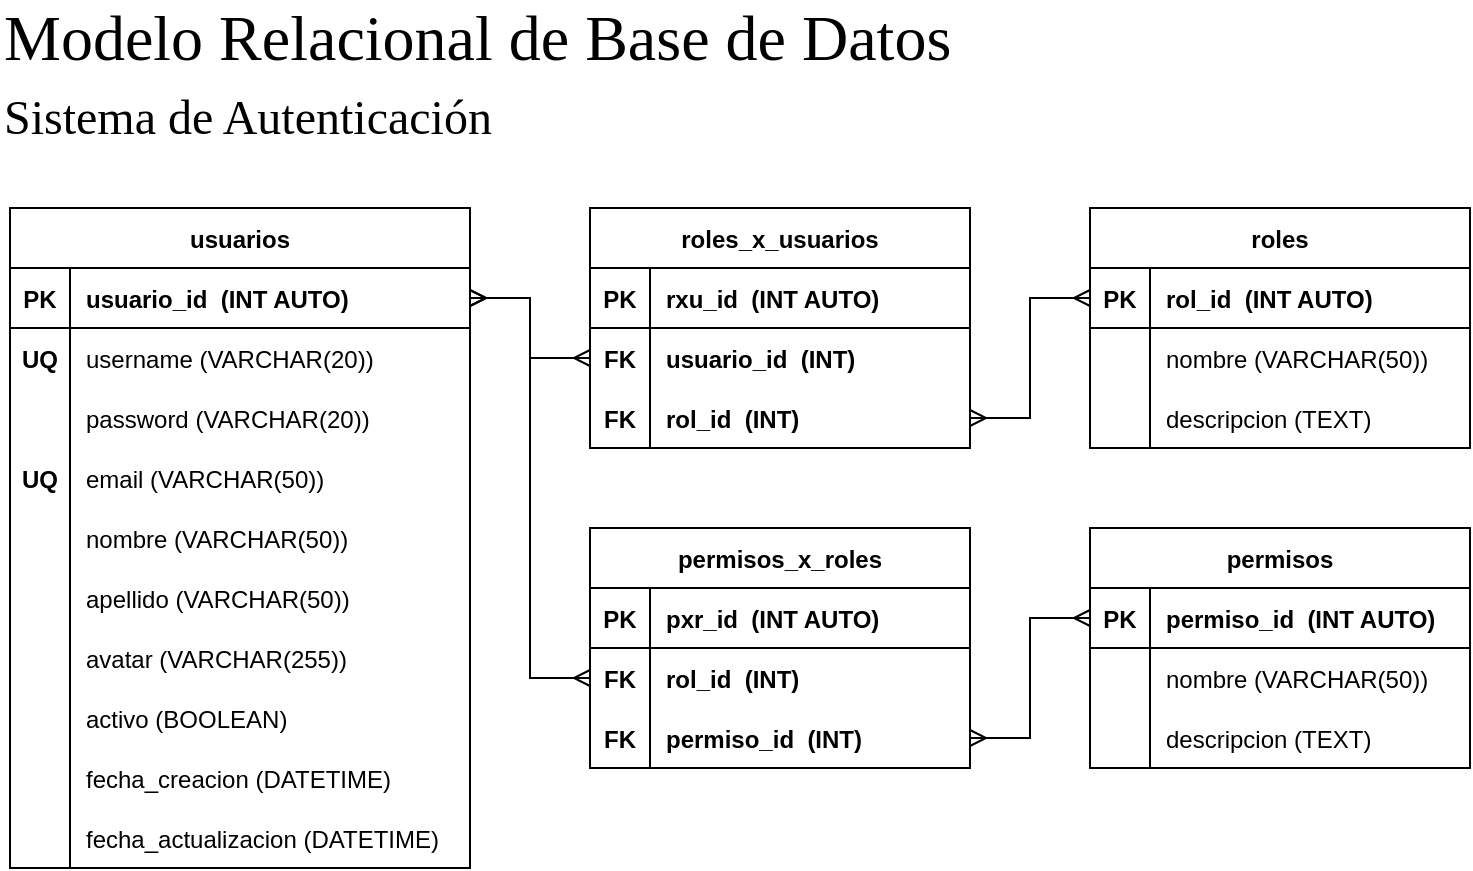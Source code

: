 <mxfile version="21.0.6" type="device"><diagram name="Página-1" id="ojm-HywLUrTd5efjHNQ1"><mxGraphModel dx="925" dy="497" grid="1" gridSize="10" guides="1" tooltips="1" connect="1" arrows="1" fold="1" page="1" pageScale="1" pageWidth="400" pageHeight="200" math="0" shadow="0"><root><mxCell id="0"/><mxCell id="1" parent="0"/><mxCell id="cV-v3fJ_MKIPcGx-4in4-2" value="usuarios" style="shape=table;startSize=30;container=1;collapsible=1;childLayout=tableLayout;fixedRows=1;rowLines=0;fontStyle=1;align=center;resizeLast=1;" parent="1" vertex="1"><mxGeometry x="20" y="120" width="230" height="330" as="geometry"/></mxCell><mxCell id="cV-v3fJ_MKIPcGx-4in4-3" value="" style="shape=tableRow;horizontal=0;startSize=0;swimlaneHead=0;swimlaneBody=0;fillColor=none;collapsible=0;dropTarget=0;points=[[0,0.5],[1,0.5]];portConstraint=eastwest;top=0;left=0;right=0;bottom=1;" parent="cV-v3fJ_MKIPcGx-4in4-2" vertex="1"><mxGeometry y="30" width="230" height="30" as="geometry"/></mxCell><mxCell id="cV-v3fJ_MKIPcGx-4in4-4" value="PK" style="shape=partialRectangle;connectable=0;fillColor=none;top=0;left=0;bottom=0;right=0;fontStyle=1;overflow=hidden;" parent="cV-v3fJ_MKIPcGx-4in4-3" vertex="1"><mxGeometry width="30" height="30" as="geometry"><mxRectangle width="30" height="30" as="alternateBounds"/></mxGeometry></mxCell><mxCell id="cV-v3fJ_MKIPcGx-4in4-5" value="usuario_id  (INT AUTO)" style="shape=partialRectangle;connectable=0;fillColor=none;top=0;left=0;bottom=0;right=0;align=left;spacingLeft=6;fontStyle=1;overflow=hidden;" parent="cV-v3fJ_MKIPcGx-4in4-3" vertex="1"><mxGeometry x="30" width="200" height="30" as="geometry"><mxRectangle width="200" height="30" as="alternateBounds"/></mxGeometry></mxCell><mxCell id="cV-v3fJ_MKIPcGx-4in4-6" value="" style="shape=tableRow;horizontal=0;startSize=0;swimlaneHead=0;swimlaneBody=0;fillColor=none;collapsible=0;dropTarget=0;points=[[0,0.5],[1,0.5]];portConstraint=eastwest;top=0;left=0;right=0;bottom=0;" parent="cV-v3fJ_MKIPcGx-4in4-2" vertex="1"><mxGeometry y="60" width="230" height="30" as="geometry"/></mxCell><mxCell id="cV-v3fJ_MKIPcGx-4in4-7" value="UQ" style="shape=partialRectangle;connectable=0;fillColor=none;top=0;left=0;bottom=0;right=0;editable=1;overflow=hidden;fontStyle=1" parent="cV-v3fJ_MKIPcGx-4in4-6" vertex="1"><mxGeometry width="30" height="30" as="geometry"><mxRectangle width="30" height="30" as="alternateBounds"/></mxGeometry></mxCell><mxCell id="cV-v3fJ_MKIPcGx-4in4-8" value="username (VARCHAR(20))" style="shape=partialRectangle;connectable=0;fillColor=none;top=0;left=0;bottom=0;right=0;align=left;spacingLeft=6;overflow=hidden;" parent="cV-v3fJ_MKIPcGx-4in4-6" vertex="1"><mxGeometry x="30" width="200" height="30" as="geometry"><mxRectangle width="200" height="30" as="alternateBounds"/></mxGeometry></mxCell><mxCell id="5_ifosYDNg-IMWrI-g5x-1" value="" style="shape=tableRow;horizontal=0;startSize=0;swimlaneHead=0;swimlaneBody=0;fillColor=none;collapsible=0;dropTarget=0;points=[[0,0.5],[1,0.5]];portConstraint=eastwest;top=0;left=0;right=0;bottom=0;" parent="cV-v3fJ_MKIPcGx-4in4-2" vertex="1"><mxGeometry y="90" width="230" height="30" as="geometry"/></mxCell><mxCell id="5_ifosYDNg-IMWrI-g5x-2" value="" style="shape=partialRectangle;connectable=0;fillColor=none;top=0;left=0;bottom=0;right=0;editable=1;overflow=hidden;" parent="5_ifosYDNg-IMWrI-g5x-1" vertex="1"><mxGeometry width="30" height="30" as="geometry"><mxRectangle width="30" height="30" as="alternateBounds"/></mxGeometry></mxCell><mxCell id="5_ifosYDNg-IMWrI-g5x-3" value="password (VARCHAR(20))" style="shape=partialRectangle;connectable=0;fillColor=none;top=0;left=0;bottom=0;right=0;align=left;spacingLeft=6;overflow=hidden;" parent="5_ifosYDNg-IMWrI-g5x-1" vertex="1"><mxGeometry x="30" width="200" height="30" as="geometry"><mxRectangle width="200" height="30" as="alternateBounds"/></mxGeometry></mxCell><mxCell id="5_ifosYDNg-IMWrI-g5x-10" value="" style="shape=tableRow;horizontal=0;startSize=0;swimlaneHead=0;swimlaneBody=0;fillColor=none;collapsible=0;dropTarget=0;points=[[0,0.5],[1,0.5]];portConstraint=eastwest;top=0;left=0;right=0;bottom=0;" parent="cV-v3fJ_MKIPcGx-4in4-2" vertex="1"><mxGeometry y="120" width="230" height="30" as="geometry"/></mxCell><mxCell id="5_ifosYDNg-IMWrI-g5x-11" value="" style="shape=partialRectangle;connectable=0;fillColor=none;top=0;left=0;bottom=0;right=0;editable=1;overflow=hidden;" parent="5_ifosYDNg-IMWrI-g5x-10" vertex="1"><mxGeometry width="30" height="30" as="geometry"><mxRectangle width="30" height="30" as="alternateBounds"/></mxGeometry></mxCell><mxCell id="5_ifosYDNg-IMWrI-g5x-12" value="email (VARCHAR(50))" style="shape=partialRectangle;connectable=0;fillColor=none;top=0;left=0;bottom=0;right=0;align=left;spacingLeft=6;overflow=hidden;" parent="5_ifosYDNg-IMWrI-g5x-10" vertex="1"><mxGeometry x="30" width="200" height="30" as="geometry"><mxRectangle width="200" height="30" as="alternateBounds"/></mxGeometry></mxCell><mxCell id="5_ifosYDNg-IMWrI-g5x-4" value="" style="shape=tableRow;horizontal=0;startSize=0;swimlaneHead=0;swimlaneBody=0;fillColor=none;collapsible=0;dropTarget=0;points=[[0,0.5],[1,0.5]];portConstraint=eastwest;top=0;left=0;right=0;bottom=0;" parent="cV-v3fJ_MKIPcGx-4in4-2" vertex="1"><mxGeometry y="150" width="230" height="30" as="geometry"/></mxCell><mxCell id="5_ifosYDNg-IMWrI-g5x-5" value="" style="shape=partialRectangle;connectable=0;fillColor=none;top=0;left=0;bottom=0;right=0;editable=1;overflow=hidden;" parent="5_ifosYDNg-IMWrI-g5x-4" vertex="1"><mxGeometry width="30" height="30" as="geometry"><mxRectangle width="30" height="30" as="alternateBounds"/></mxGeometry></mxCell><mxCell id="5_ifosYDNg-IMWrI-g5x-6" value="nombre (VARCHAR(50))" style="shape=partialRectangle;connectable=0;fillColor=none;top=0;left=0;bottom=0;right=0;align=left;spacingLeft=6;overflow=hidden;" parent="5_ifosYDNg-IMWrI-g5x-4" vertex="1"><mxGeometry x="30" width="200" height="30" as="geometry"><mxRectangle width="200" height="30" as="alternateBounds"/></mxGeometry></mxCell><mxCell id="5_ifosYDNg-IMWrI-g5x-7" value="" style="shape=tableRow;horizontal=0;startSize=0;swimlaneHead=0;swimlaneBody=0;fillColor=none;collapsible=0;dropTarget=0;points=[[0,0.5],[1,0.5]];portConstraint=eastwest;top=0;left=0;right=0;bottom=0;" parent="cV-v3fJ_MKIPcGx-4in4-2" vertex="1"><mxGeometry y="180" width="230" height="30" as="geometry"/></mxCell><mxCell id="5_ifosYDNg-IMWrI-g5x-8" value="" style="shape=partialRectangle;connectable=0;fillColor=none;top=0;left=0;bottom=0;right=0;editable=1;overflow=hidden;" parent="5_ifosYDNg-IMWrI-g5x-7" vertex="1"><mxGeometry width="30" height="30" as="geometry"><mxRectangle width="30" height="30" as="alternateBounds"/></mxGeometry></mxCell><mxCell id="5_ifosYDNg-IMWrI-g5x-9" value="apellido (VARCHAR(50))" style="shape=partialRectangle;connectable=0;fillColor=none;top=0;left=0;bottom=0;right=0;align=left;spacingLeft=6;overflow=hidden;" parent="5_ifosYDNg-IMWrI-g5x-7" vertex="1"><mxGeometry x="30" width="200" height="30" as="geometry"><mxRectangle width="200" height="30" as="alternateBounds"/></mxGeometry></mxCell><mxCell id="cV-v3fJ_MKIPcGx-4in4-12" value="" style="shape=tableRow;horizontal=0;startSize=0;swimlaneHead=0;swimlaneBody=0;fillColor=none;collapsible=0;dropTarget=0;points=[[0,0.5],[1,0.5]];portConstraint=eastwest;top=0;left=0;right=0;bottom=0;" parent="cV-v3fJ_MKIPcGx-4in4-2" vertex="1"><mxGeometry y="210" width="230" height="30" as="geometry"/></mxCell><mxCell id="cV-v3fJ_MKIPcGx-4in4-13" value="" style="shape=partialRectangle;connectable=0;fillColor=none;top=0;left=0;bottom=0;right=0;editable=1;overflow=hidden;" parent="cV-v3fJ_MKIPcGx-4in4-12" vertex="1"><mxGeometry width="30" height="30" as="geometry"><mxRectangle width="30" height="30" as="alternateBounds"/></mxGeometry></mxCell><mxCell id="cV-v3fJ_MKIPcGx-4in4-14" value="avatar (VARCHAR(255))" style="shape=partialRectangle;connectable=0;fillColor=none;top=0;left=0;bottom=0;right=0;align=left;spacingLeft=6;overflow=hidden;" parent="cV-v3fJ_MKIPcGx-4in4-12" vertex="1"><mxGeometry x="30" width="200" height="30" as="geometry"><mxRectangle width="200" height="30" as="alternateBounds"/></mxGeometry></mxCell><mxCell id="5_ifosYDNg-IMWrI-g5x-14" value="" style="shape=tableRow;horizontal=0;startSize=0;swimlaneHead=0;swimlaneBody=0;fillColor=none;collapsible=0;dropTarget=0;points=[[0,0.5],[1,0.5]];portConstraint=eastwest;top=0;left=0;right=0;bottom=0;" parent="cV-v3fJ_MKIPcGx-4in4-2" vertex="1"><mxGeometry y="240" width="230" height="30" as="geometry"/></mxCell><mxCell id="5_ifosYDNg-IMWrI-g5x-15" value="" style="shape=partialRectangle;connectable=0;fillColor=none;top=0;left=0;bottom=0;right=0;editable=1;overflow=hidden;" parent="5_ifosYDNg-IMWrI-g5x-14" vertex="1"><mxGeometry width="30" height="30" as="geometry"><mxRectangle width="30" height="30" as="alternateBounds"/></mxGeometry></mxCell><mxCell id="5_ifosYDNg-IMWrI-g5x-16" value="activo (BOOLEAN)" style="shape=partialRectangle;connectable=0;fillColor=none;top=0;left=0;bottom=0;right=0;align=left;spacingLeft=6;overflow=hidden;" parent="5_ifosYDNg-IMWrI-g5x-14" vertex="1"><mxGeometry x="30" width="200" height="30" as="geometry"><mxRectangle width="200" height="30" as="alternateBounds"/></mxGeometry></mxCell><mxCell id="5_ifosYDNg-IMWrI-g5x-44" value="" style="shape=tableRow;horizontal=0;startSize=0;swimlaneHead=0;swimlaneBody=0;fillColor=none;collapsible=0;dropTarget=0;points=[[0,0.5],[1,0.5]];portConstraint=eastwest;top=0;left=0;right=0;bottom=0;" parent="cV-v3fJ_MKIPcGx-4in4-2" vertex="1"><mxGeometry y="270" width="230" height="30" as="geometry"/></mxCell><mxCell id="5_ifosYDNg-IMWrI-g5x-45" value="" style="shape=partialRectangle;connectable=0;fillColor=none;top=0;left=0;bottom=0;right=0;editable=1;overflow=hidden;" parent="5_ifosYDNg-IMWrI-g5x-44" vertex="1"><mxGeometry width="30" height="30" as="geometry"><mxRectangle width="30" height="30" as="alternateBounds"/></mxGeometry></mxCell><mxCell id="5_ifosYDNg-IMWrI-g5x-46" value="fecha_creacion (DATETIME)" style="shape=partialRectangle;connectable=0;fillColor=none;top=0;left=0;bottom=0;right=0;align=left;spacingLeft=6;overflow=hidden;" parent="5_ifosYDNg-IMWrI-g5x-44" vertex="1"><mxGeometry x="30" width="200" height="30" as="geometry"><mxRectangle width="200" height="30" as="alternateBounds"/></mxGeometry></mxCell><mxCell id="5_ifosYDNg-IMWrI-g5x-17" value="" style="shape=tableRow;horizontal=0;startSize=0;swimlaneHead=0;swimlaneBody=0;fillColor=none;collapsible=0;dropTarget=0;points=[[0,0.5],[1,0.5]];portConstraint=eastwest;top=0;left=0;right=0;bottom=0;" parent="cV-v3fJ_MKIPcGx-4in4-2" vertex="1"><mxGeometry y="300" width="230" height="30" as="geometry"/></mxCell><mxCell id="5_ifosYDNg-IMWrI-g5x-18" value="" style="shape=partialRectangle;connectable=0;fillColor=none;top=0;left=0;bottom=0;right=0;editable=1;overflow=hidden;" parent="5_ifosYDNg-IMWrI-g5x-17" vertex="1"><mxGeometry width="30" height="30" as="geometry"><mxRectangle width="30" height="30" as="alternateBounds"/></mxGeometry></mxCell><mxCell id="5_ifosYDNg-IMWrI-g5x-19" value="fecha_actualizacion (DATETIME)" style="shape=partialRectangle;connectable=0;fillColor=none;top=0;left=0;bottom=0;right=0;align=left;spacingLeft=6;overflow=hidden;" parent="5_ifosYDNg-IMWrI-g5x-17" vertex="1"><mxGeometry x="30" width="200" height="30" as="geometry"><mxRectangle width="200" height="30" as="alternateBounds"/></mxGeometry></mxCell><mxCell id="cV-v3fJ_MKIPcGx-4in4-15" value="Modelo Relacional de Base de Datos" style="text;strokeColor=none;align=left;fillColor=none;html=1;verticalAlign=middle;whiteSpace=wrap;rounded=0;fontSize=32;fontFamily=Tahoma;" parent="1" vertex="1"><mxGeometry x="15" y="20" width="570" height="30" as="geometry"/></mxCell><mxCell id="cV-v3fJ_MKIPcGx-4in4-16" value="Sistema de Autenticación" style="text;strokeColor=none;align=left;fillColor=none;html=1;verticalAlign=middle;whiteSpace=wrap;rounded=0;fontSize=24;fontFamily=Tahoma;" parent="1" vertex="1"><mxGeometry x="15" y="60" width="570" height="30" as="geometry"/></mxCell><mxCell id="cV-v3fJ_MKIPcGx-4in4-42" value="roles_x_usuarios" style="shape=table;startSize=30;container=1;collapsible=1;childLayout=tableLayout;fixedRows=1;rowLines=0;fontStyle=1;align=center;resizeLast=1;" parent="1" vertex="1"><mxGeometry x="310" y="120" width="190" height="120" as="geometry"/></mxCell><mxCell id="cV-v3fJ_MKIPcGx-4in4-43" value="" style="shape=tableRow;horizontal=0;startSize=0;swimlaneHead=0;swimlaneBody=0;fillColor=none;collapsible=0;dropTarget=0;points=[[0,0.5],[1,0.5]];portConstraint=eastwest;top=0;left=0;right=0;bottom=1;" parent="cV-v3fJ_MKIPcGx-4in4-42" vertex="1"><mxGeometry y="30" width="190" height="30" as="geometry"/></mxCell><mxCell id="cV-v3fJ_MKIPcGx-4in4-44" value="PK" style="shape=partialRectangle;connectable=0;fillColor=none;top=0;left=0;bottom=0;right=0;fontStyle=1;overflow=hidden;" parent="cV-v3fJ_MKIPcGx-4in4-43" vertex="1"><mxGeometry width="30" height="30" as="geometry"><mxRectangle width="30" height="30" as="alternateBounds"/></mxGeometry></mxCell><mxCell id="cV-v3fJ_MKIPcGx-4in4-45" value="rxu_id  (INT AUTO)" style="shape=partialRectangle;connectable=0;fillColor=none;top=0;left=0;bottom=0;right=0;align=left;spacingLeft=6;fontStyle=1;overflow=hidden;" parent="cV-v3fJ_MKIPcGx-4in4-43" vertex="1"><mxGeometry x="30" width="160" height="30" as="geometry"><mxRectangle width="160" height="30" as="alternateBounds"/></mxGeometry></mxCell><mxCell id="cV-v3fJ_MKIPcGx-4in4-46" value="" style="shape=tableRow;horizontal=0;startSize=0;swimlaneHead=0;swimlaneBody=0;fillColor=none;collapsible=0;dropTarget=0;points=[[0,0.5],[1,0.5]];portConstraint=eastwest;top=0;left=0;right=0;bottom=0;" parent="cV-v3fJ_MKIPcGx-4in4-42" vertex="1"><mxGeometry y="60" width="190" height="30" as="geometry"/></mxCell><mxCell id="cV-v3fJ_MKIPcGx-4in4-47" value="FK" style="shape=partialRectangle;connectable=0;fillColor=none;top=0;left=0;bottom=0;right=0;editable=1;overflow=hidden;fontStyle=1" parent="cV-v3fJ_MKIPcGx-4in4-46" vertex="1"><mxGeometry width="30" height="30" as="geometry"><mxRectangle width="30" height="30" as="alternateBounds"/></mxGeometry></mxCell><mxCell id="cV-v3fJ_MKIPcGx-4in4-48" value="usuario_id  (INT)" style="shape=partialRectangle;connectable=0;fillColor=none;top=0;left=0;bottom=0;right=0;align=left;spacingLeft=6;overflow=hidden;fontStyle=1" parent="cV-v3fJ_MKIPcGx-4in4-46" vertex="1"><mxGeometry x="30" width="160" height="30" as="geometry"><mxRectangle width="160" height="30" as="alternateBounds"/></mxGeometry></mxCell><mxCell id="5_ifosYDNg-IMWrI-g5x-47" value="" style="shape=tableRow;horizontal=0;startSize=0;swimlaneHead=0;swimlaneBody=0;fillColor=none;collapsible=0;dropTarget=0;points=[[0,0.5],[1,0.5]];portConstraint=eastwest;top=0;left=0;right=0;bottom=0;" parent="cV-v3fJ_MKIPcGx-4in4-42" vertex="1"><mxGeometry y="90" width="190" height="30" as="geometry"/></mxCell><mxCell id="5_ifosYDNg-IMWrI-g5x-48" value="FK" style="shape=partialRectangle;connectable=0;fillColor=none;top=0;left=0;bottom=0;right=0;editable=1;overflow=hidden;fontStyle=1" parent="5_ifosYDNg-IMWrI-g5x-47" vertex="1"><mxGeometry width="30" height="30" as="geometry"><mxRectangle width="30" height="30" as="alternateBounds"/></mxGeometry></mxCell><mxCell id="5_ifosYDNg-IMWrI-g5x-49" value="rol_id  (INT)" style="shape=partialRectangle;connectable=0;fillColor=none;top=0;left=0;bottom=0;right=0;align=left;spacingLeft=6;overflow=hidden;fontStyle=1" parent="5_ifosYDNg-IMWrI-g5x-47" vertex="1"><mxGeometry x="30" width="160" height="30" as="geometry"><mxRectangle width="160" height="30" as="alternateBounds"/></mxGeometry></mxCell><mxCell id="5_ifosYDNg-IMWrI-g5x-20" value="roles" style="shape=table;startSize=30;container=1;collapsible=1;childLayout=tableLayout;fixedRows=1;rowLines=0;fontStyle=1;align=center;resizeLast=1;" parent="1" vertex="1"><mxGeometry x="560" y="120" width="190" height="120" as="geometry"/></mxCell><mxCell id="5_ifosYDNg-IMWrI-g5x-21" value="" style="shape=tableRow;horizontal=0;startSize=0;swimlaneHead=0;swimlaneBody=0;fillColor=none;collapsible=0;dropTarget=0;points=[[0,0.5],[1,0.5]];portConstraint=eastwest;top=0;left=0;right=0;bottom=1;" parent="5_ifosYDNg-IMWrI-g5x-20" vertex="1"><mxGeometry y="30" width="190" height="30" as="geometry"/></mxCell><mxCell id="5_ifosYDNg-IMWrI-g5x-22" value="PK" style="shape=partialRectangle;connectable=0;fillColor=none;top=0;left=0;bottom=0;right=0;fontStyle=1;overflow=hidden;" parent="5_ifosYDNg-IMWrI-g5x-21" vertex="1"><mxGeometry width="30" height="30" as="geometry"><mxRectangle width="30" height="30" as="alternateBounds"/></mxGeometry></mxCell><mxCell id="5_ifosYDNg-IMWrI-g5x-23" value="rol_id  (INT AUTO)" style="shape=partialRectangle;connectable=0;fillColor=none;top=0;left=0;bottom=0;right=0;align=left;spacingLeft=6;fontStyle=1;overflow=hidden;" parent="5_ifosYDNg-IMWrI-g5x-21" vertex="1"><mxGeometry x="30" width="160" height="30" as="geometry"><mxRectangle width="160" height="30" as="alternateBounds"/></mxGeometry></mxCell><mxCell id="5_ifosYDNg-IMWrI-g5x-27" value="" style="shape=tableRow;horizontal=0;startSize=0;swimlaneHead=0;swimlaneBody=0;fillColor=none;collapsible=0;dropTarget=0;points=[[0,0.5],[1,0.5]];portConstraint=eastwest;top=0;left=0;right=0;bottom=0;" parent="5_ifosYDNg-IMWrI-g5x-20" vertex="1"><mxGeometry y="60" width="190" height="30" as="geometry"/></mxCell><mxCell id="5_ifosYDNg-IMWrI-g5x-28" value="" style="shape=partialRectangle;connectable=0;fillColor=none;top=0;left=0;bottom=0;right=0;editable=1;overflow=hidden;" parent="5_ifosYDNg-IMWrI-g5x-27" vertex="1"><mxGeometry width="30" height="30" as="geometry"><mxRectangle width="30" height="30" as="alternateBounds"/></mxGeometry></mxCell><mxCell id="5_ifosYDNg-IMWrI-g5x-29" value="nombre (VARCHAR(50))" style="shape=partialRectangle;connectable=0;fillColor=none;top=0;left=0;bottom=0;right=0;align=left;spacingLeft=6;overflow=hidden;" parent="5_ifosYDNg-IMWrI-g5x-27" vertex="1"><mxGeometry x="30" width="160" height="30" as="geometry"><mxRectangle width="160" height="30" as="alternateBounds"/></mxGeometry></mxCell><mxCell id="5_ifosYDNg-IMWrI-g5x-31" value="" style="shape=tableRow;horizontal=0;startSize=0;swimlaneHead=0;swimlaneBody=0;fillColor=none;collapsible=0;dropTarget=0;points=[[0,0.5],[1,0.5]];portConstraint=eastwest;top=0;left=0;right=0;bottom=0;" parent="5_ifosYDNg-IMWrI-g5x-20" vertex="1"><mxGeometry y="90" width="190" height="30" as="geometry"/></mxCell><mxCell id="5_ifosYDNg-IMWrI-g5x-32" value="" style="shape=partialRectangle;connectable=0;fillColor=none;top=0;left=0;bottom=0;right=0;editable=1;overflow=hidden;" parent="5_ifosYDNg-IMWrI-g5x-31" vertex="1"><mxGeometry width="30" height="30" as="geometry"><mxRectangle width="30" height="30" as="alternateBounds"/></mxGeometry></mxCell><mxCell id="5_ifosYDNg-IMWrI-g5x-33" value="descripcion (TEXT)" style="shape=partialRectangle;connectable=0;fillColor=none;top=0;left=0;bottom=0;right=0;align=left;spacingLeft=6;overflow=hidden;" parent="5_ifosYDNg-IMWrI-g5x-31" vertex="1"><mxGeometry x="30" width="160" height="30" as="geometry"><mxRectangle width="160" height="30" as="alternateBounds"/></mxGeometry></mxCell><mxCell id="5_ifosYDNg-IMWrI-g5x-30" value="UQ" style="shape=partialRectangle;connectable=0;fillColor=none;top=0;left=0;bottom=0;right=0;editable=1;overflow=hidden;fontStyle=1" parent="1" vertex="1"><mxGeometry x="20" y="240" width="30" height="30" as="geometry"><mxRectangle width="30" height="30" as="alternateBounds"/></mxGeometry></mxCell><mxCell id="5_ifosYDNg-IMWrI-g5x-34" value="permisos" style="shape=table;startSize=30;container=1;collapsible=1;childLayout=tableLayout;fixedRows=1;rowLines=0;fontStyle=1;align=center;resizeLast=1;" parent="1" vertex="1"><mxGeometry x="560" y="280" width="190" height="120" as="geometry"/></mxCell><mxCell id="5_ifosYDNg-IMWrI-g5x-35" value="" style="shape=tableRow;horizontal=0;startSize=0;swimlaneHead=0;swimlaneBody=0;fillColor=none;collapsible=0;dropTarget=0;points=[[0,0.5],[1,0.5]];portConstraint=eastwest;top=0;left=0;right=0;bottom=1;" parent="5_ifosYDNg-IMWrI-g5x-34" vertex="1"><mxGeometry y="30" width="190" height="30" as="geometry"/></mxCell><mxCell id="5_ifosYDNg-IMWrI-g5x-36" value="PK" style="shape=partialRectangle;connectable=0;fillColor=none;top=0;left=0;bottom=0;right=0;fontStyle=1;overflow=hidden;" parent="5_ifosYDNg-IMWrI-g5x-35" vertex="1"><mxGeometry width="30" height="30" as="geometry"><mxRectangle width="30" height="30" as="alternateBounds"/></mxGeometry></mxCell><mxCell id="5_ifosYDNg-IMWrI-g5x-37" value="permiso_id  (INT AUTO)" style="shape=partialRectangle;connectable=0;fillColor=none;top=0;left=0;bottom=0;right=0;align=left;spacingLeft=6;fontStyle=1;overflow=hidden;" parent="5_ifosYDNg-IMWrI-g5x-35" vertex="1"><mxGeometry x="30" width="160" height="30" as="geometry"><mxRectangle width="160" height="30" as="alternateBounds"/></mxGeometry></mxCell><mxCell id="5_ifosYDNg-IMWrI-g5x-38" value="" style="shape=tableRow;horizontal=0;startSize=0;swimlaneHead=0;swimlaneBody=0;fillColor=none;collapsible=0;dropTarget=0;points=[[0,0.5],[1,0.5]];portConstraint=eastwest;top=0;left=0;right=0;bottom=0;" parent="5_ifosYDNg-IMWrI-g5x-34" vertex="1"><mxGeometry y="60" width="190" height="30" as="geometry"/></mxCell><mxCell id="5_ifosYDNg-IMWrI-g5x-39" value="" style="shape=partialRectangle;connectable=0;fillColor=none;top=0;left=0;bottom=0;right=0;editable=1;overflow=hidden;" parent="5_ifosYDNg-IMWrI-g5x-38" vertex="1"><mxGeometry width="30" height="30" as="geometry"><mxRectangle width="30" height="30" as="alternateBounds"/></mxGeometry></mxCell><mxCell id="5_ifosYDNg-IMWrI-g5x-40" value="nombre (VARCHAR(50))" style="shape=partialRectangle;connectable=0;fillColor=none;top=0;left=0;bottom=0;right=0;align=left;spacingLeft=6;overflow=hidden;" parent="5_ifosYDNg-IMWrI-g5x-38" vertex="1"><mxGeometry x="30" width="160" height="30" as="geometry"><mxRectangle width="160" height="30" as="alternateBounds"/></mxGeometry></mxCell><mxCell id="5_ifosYDNg-IMWrI-g5x-41" value="" style="shape=tableRow;horizontal=0;startSize=0;swimlaneHead=0;swimlaneBody=0;fillColor=none;collapsible=0;dropTarget=0;points=[[0,0.5],[1,0.5]];portConstraint=eastwest;top=0;left=0;right=0;bottom=0;" parent="5_ifosYDNg-IMWrI-g5x-34" vertex="1"><mxGeometry y="90" width="190" height="30" as="geometry"/></mxCell><mxCell id="5_ifosYDNg-IMWrI-g5x-42" value="" style="shape=partialRectangle;connectable=0;fillColor=none;top=0;left=0;bottom=0;right=0;editable=1;overflow=hidden;" parent="5_ifosYDNg-IMWrI-g5x-41" vertex="1"><mxGeometry width="30" height="30" as="geometry"><mxRectangle width="30" height="30" as="alternateBounds"/></mxGeometry></mxCell><mxCell id="5_ifosYDNg-IMWrI-g5x-43" value="descripcion (TEXT)" style="shape=partialRectangle;connectable=0;fillColor=none;top=0;left=0;bottom=0;right=0;align=left;spacingLeft=6;overflow=hidden;" parent="5_ifosYDNg-IMWrI-g5x-41" vertex="1"><mxGeometry x="30" width="160" height="30" as="geometry"><mxRectangle width="160" height="30" as="alternateBounds"/></mxGeometry></mxCell><mxCell id="5_ifosYDNg-IMWrI-g5x-50" value="permisos_x_roles" style="shape=table;startSize=30;container=1;collapsible=1;childLayout=tableLayout;fixedRows=1;rowLines=0;fontStyle=1;align=center;resizeLast=1;" parent="1" vertex="1"><mxGeometry x="310" y="280" width="190" height="120" as="geometry"/></mxCell><mxCell id="5_ifosYDNg-IMWrI-g5x-51" value="" style="shape=tableRow;horizontal=0;startSize=0;swimlaneHead=0;swimlaneBody=0;fillColor=none;collapsible=0;dropTarget=0;points=[[0,0.5],[1,0.5]];portConstraint=eastwest;top=0;left=0;right=0;bottom=1;" parent="5_ifosYDNg-IMWrI-g5x-50" vertex="1"><mxGeometry y="30" width="190" height="30" as="geometry"/></mxCell><mxCell id="5_ifosYDNg-IMWrI-g5x-52" value="PK" style="shape=partialRectangle;connectable=0;fillColor=none;top=0;left=0;bottom=0;right=0;fontStyle=1;overflow=hidden;" parent="5_ifosYDNg-IMWrI-g5x-51" vertex="1"><mxGeometry width="30" height="30" as="geometry"><mxRectangle width="30" height="30" as="alternateBounds"/></mxGeometry></mxCell><mxCell id="5_ifosYDNg-IMWrI-g5x-53" value="pxr_id  (INT AUTO)" style="shape=partialRectangle;connectable=0;fillColor=none;top=0;left=0;bottom=0;right=0;align=left;spacingLeft=6;fontStyle=1;overflow=hidden;" parent="5_ifosYDNg-IMWrI-g5x-51" vertex="1"><mxGeometry x="30" width="160" height="30" as="geometry"><mxRectangle width="160" height="30" as="alternateBounds"/></mxGeometry></mxCell><mxCell id="5_ifosYDNg-IMWrI-g5x-54" value="" style="shape=tableRow;horizontal=0;startSize=0;swimlaneHead=0;swimlaneBody=0;fillColor=none;collapsible=0;dropTarget=0;points=[[0,0.5],[1,0.5]];portConstraint=eastwest;top=0;left=0;right=0;bottom=0;" parent="5_ifosYDNg-IMWrI-g5x-50" vertex="1"><mxGeometry y="60" width="190" height="30" as="geometry"/></mxCell><mxCell id="5_ifosYDNg-IMWrI-g5x-55" value="FK" style="shape=partialRectangle;connectable=0;fillColor=none;top=0;left=0;bottom=0;right=0;editable=1;overflow=hidden;fontStyle=1" parent="5_ifosYDNg-IMWrI-g5x-54" vertex="1"><mxGeometry width="30" height="30" as="geometry"><mxRectangle width="30" height="30" as="alternateBounds"/></mxGeometry></mxCell><mxCell id="5_ifosYDNg-IMWrI-g5x-56" value="rol_id  (INT)" style="shape=partialRectangle;connectable=0;fillColor=none;top=0;left=0;bottom=0;right=0;align=left;spacingLeft=6;overflow=hidden;fontStyle=1" parent="5_ifosYDNg-IMWrI-g5x-54" vertex="1"><mxGeometry x="30" width="160" height="30" as="geometry"><mxRectangle width="160" height="30" as="alternateBounds"/></mxGeometry></mxCell><mxCell id="5_ifosYDNg-IMWrI-g5x-57" value="" style="shape=tableRow;horizontal=0;startSize=0;swimlaneHead=0;swimlaneBody=0;fillColor=none;collapsible=0;dropTarget=0;points=[[0,0.5],[1,0.5]];portConstraint=eastwest;top=0;left=0;right=0;bottom=0;" parent="5_ifosYDNg-IMWrI-g5x-50" vertex="1"><mxGeometry y="90" width="190" height="30" as="geometry"/></mxCell><mxCell id="5_ifosYDNg-IMWrI-g5x-58" value="FK" style="shape=partialRectangle;connectable=0;fillColor=none;top=0;left=0;bottom=0;right=0;editable=1;overflow=hidden;fontStyle=1" parent="5_ifosYDNg-IMWrI-g5x-57" vertex="1"><mxGeometry width="30" height="30" as="geometry"><mxRectangle width="30" height="30" as="alternateBounds"/></mxGeometry></mxCell><mxCell id="5_ifosYDNg-IMWrI-g5x-59" value="permiso_id  (INT)" style="shape=partialRectangle;connectable=0;fillColor=none;top=0;left=0;bottom=0;right=0;align=left;spacingLeft=6;overflow=hidden;fontStyle=1" parent="5_ifosYDNg-IMWrI-g5x-57" vertex="1"><mxGeometry x="30" width="160" height="30" as="geometry"><mxRectangle width="160" height="30" as="alternateBounds"/></mxGeometry></mxCell><mxCell id="5_ifosYDNg-IMWrI-g5x-60" value="" style="edgeStyle=entityRelationEdgeStyle;fontSize=12;html=1;endArrow=ERmany;startArrow=ERmany;rounded=0;exitX=1;exitY=0.5;exitDx=0;exitDy=0;entryX=0;entryY=0.5;entryDx=0;entryDy=0;" parent="1" source="cV-v3fJ_MKIPcGx-4in4-3" target="cV-v3fJ_MKIPcGx-4in4-46" edge="1"><mxGeometry width="100" height="100" relative="1" as="geometry"><mxPoint x="270" y="300" as="sourcePoint"/><mxPoint x="370" y="200" as="targetPoint"/></mxGeometry></mxCell><mxCell id="5_ifosYDNg-IMWrI-g5x-61" value="" style="edgeStyle=entityRelationEdgeStyle;fontSize=12;html=1;endArrow=ERmany;startArrow=ERmany;rounded=0;exitX=1;exitY=0.5;exitDx=0;exitDy=0;entryX=0;entryY=0.5;entryDx=0;entryDy=0;" parent="1" source="cV-v3fJ_MKIPcGx-4in4-3" target="5_ifosYDNg-IMWrI-g5x-54" edge="1"><mxGeometry width="100" height="100" relative="1" as="geometry"><mxPoint x="390" y="490" as="sourcePoint"/><mxPoint x="490" y="390" as="targetPoint"/></mxGeometry></mxCell><mxCell id="5_ifosYDNg-IMWrI-g5x-62" value="" style="edgeStyle=entityRelationEdgeStyle;fontSize=12;html=1;endArrow=ERmany;startArrow=ERmany;rounded=0;exitX=1;exitY=0.5;exitDx=0;exitDy=0;" parent="1" source="5_ifosYDNg-IMWrI-g5x-47" target="5_ifosYDNg-IMWrI-g5x-21" edge="1"><mxGeometry width="100" height="100" relative="1" as="geometry"><mxPoint x="400" y="500" as="sourcePoint"/><mxPoint x="500" y="400" as="targetPoint"/></mxGeometry></mxCell><mxCell id="5_ifosYDNg-IMWrI-g5x-63" value="" style="edgeStyle=entityRelationEdgeStyle;fontSize=12;html=1;endArrow=ERmany;startArrow=ERmany;rounded=0;entryX=0;entryY=0.5;entryDx=0;entryDy=0;exitX=1;exitY=0.5;exitDx=0;exitDy=0;" parent="1" source="5_ifosYDNg-IMWrI-g5x-57" target="5_ifosYDNg-IMWrI-g5x-35" edge="1"><mxGeometry width="100" height="100" relative="1" as="geometry"><mxPoint x="410" y="510" as="sourcePoint"/><mxPoint x="510" y="410" as="targetPoint"/></mxGeometry></mxCell></root></mxGraphModel></diagram></mxfile>